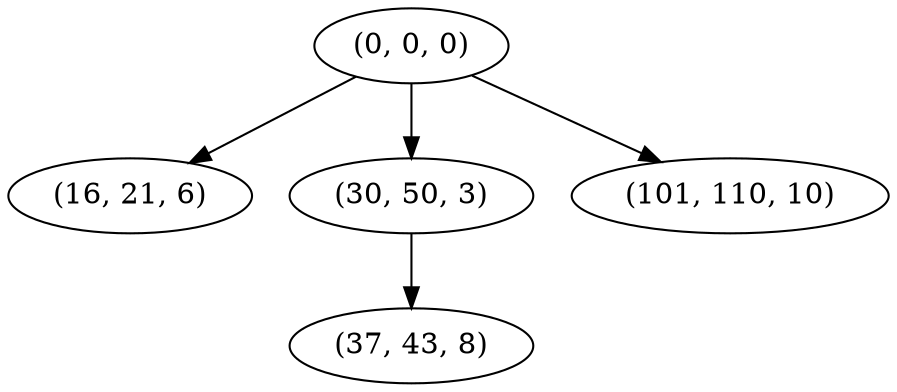 digraph tree {
    "(0, 0, 0)";
    "(16, 21, 6)";
    "(30, 50, 3)";
    "(37, 43, 8)";
    "(101, 110, 10)";
    "(0, 0, 0)" -> "(16, 21, 6)";
    "(0, 0, 0)" -> "(30, 50, 3)";
    "(0, 0, 0)" -> "(101, 110, 10)";
    "(30, 50, 3)" -> "(37, 43, 8)";
}
